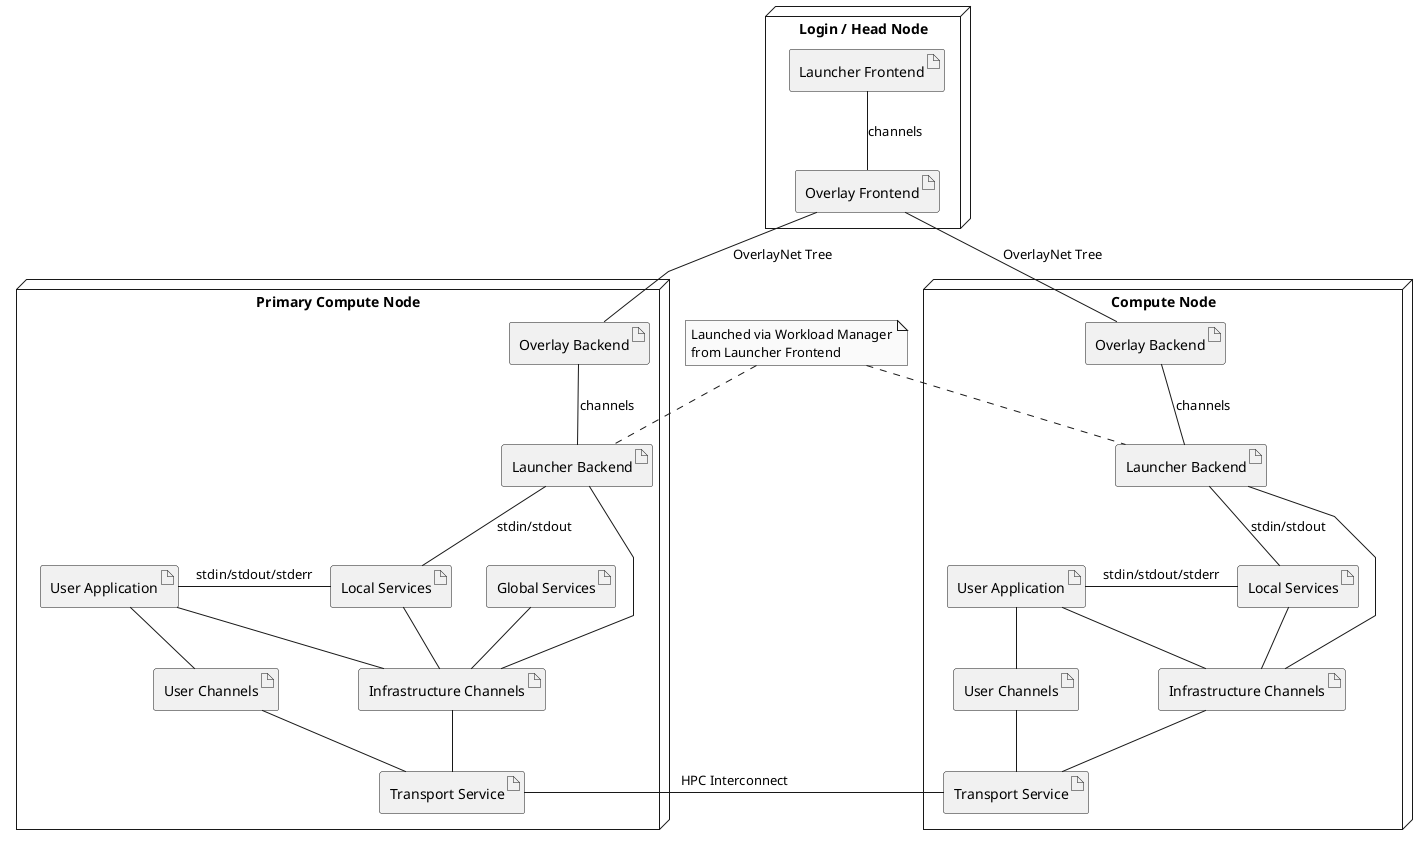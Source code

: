 @startuml

skinparam componentStyle uml2
skinparam shadowing false
skinparam monochrome true
skinparam linetype polyline

node "Login / Head Node" as LNode {
    artifact "Launcher Frontend" as LF
    artifact "Overlay Frontend" as ONFE
}

node "Primary Compute Node" as PNode {

    artifact "Overlay Backend" as ONBE0
    artifact "Launcher Backend" as LB0
    artifact "Global Services" as GS
    artifact "Transport Service" as TS0
    together {
        artifact "Local Services" as LS0
        artifact "User Application" as APP0
    }
    artifact "Infrastructure Channels" as CH0
    artifact "User Channels" as UCH0
}

node "Compute Node" as CNode {

    artifact "Overlay Backend" as ONBE1
    artifact "Launcher Backend" as LB1
    artifact "Transport Service" as TS1
    together {
    artifact "Local Services" as LS1
    artifact "User Application" as APP1
    }
    artifact "Infrastructure Channels" as CH1
    artifact "User Channels" as UCH1
}

note as WLM
   Launched via Workload Manager
   from Launcher Frontend
end note

LF -- ONFE : channels
ONFE -down- ONBE0 : OverlayNet Tree
ONFE -down- ONBE1 : OverlayNet Tree
ONBE0 -- LB0 : channels
ONBE1 -- LB1 : channels

TS0 ---l--- TS1 : HPC Interconnect

LB1 -- LS1 : "stdin/stdout"
LB1 -- CH1
LS1 -- CH1
APP1 -- CH1
APP1 -- UCH1
APP1 -r-  LS1 : "stdin/stdout/stderr"
CH1 -d- TS1
UCH1 -d- TS1

LB0 -- LS0 : "stdin/stdout"
LB0 -- CH0
LS0 -- CH0
APP0 -- CH0
APP0 -- UCH0
APP0 -r-  LS0 : "stdin/stdout/stderr"
GS -- CH0
CH0 -d- TS0
UCH0 -d- TS0

WLM .. LB0
WLM .. LB1

@enduml
